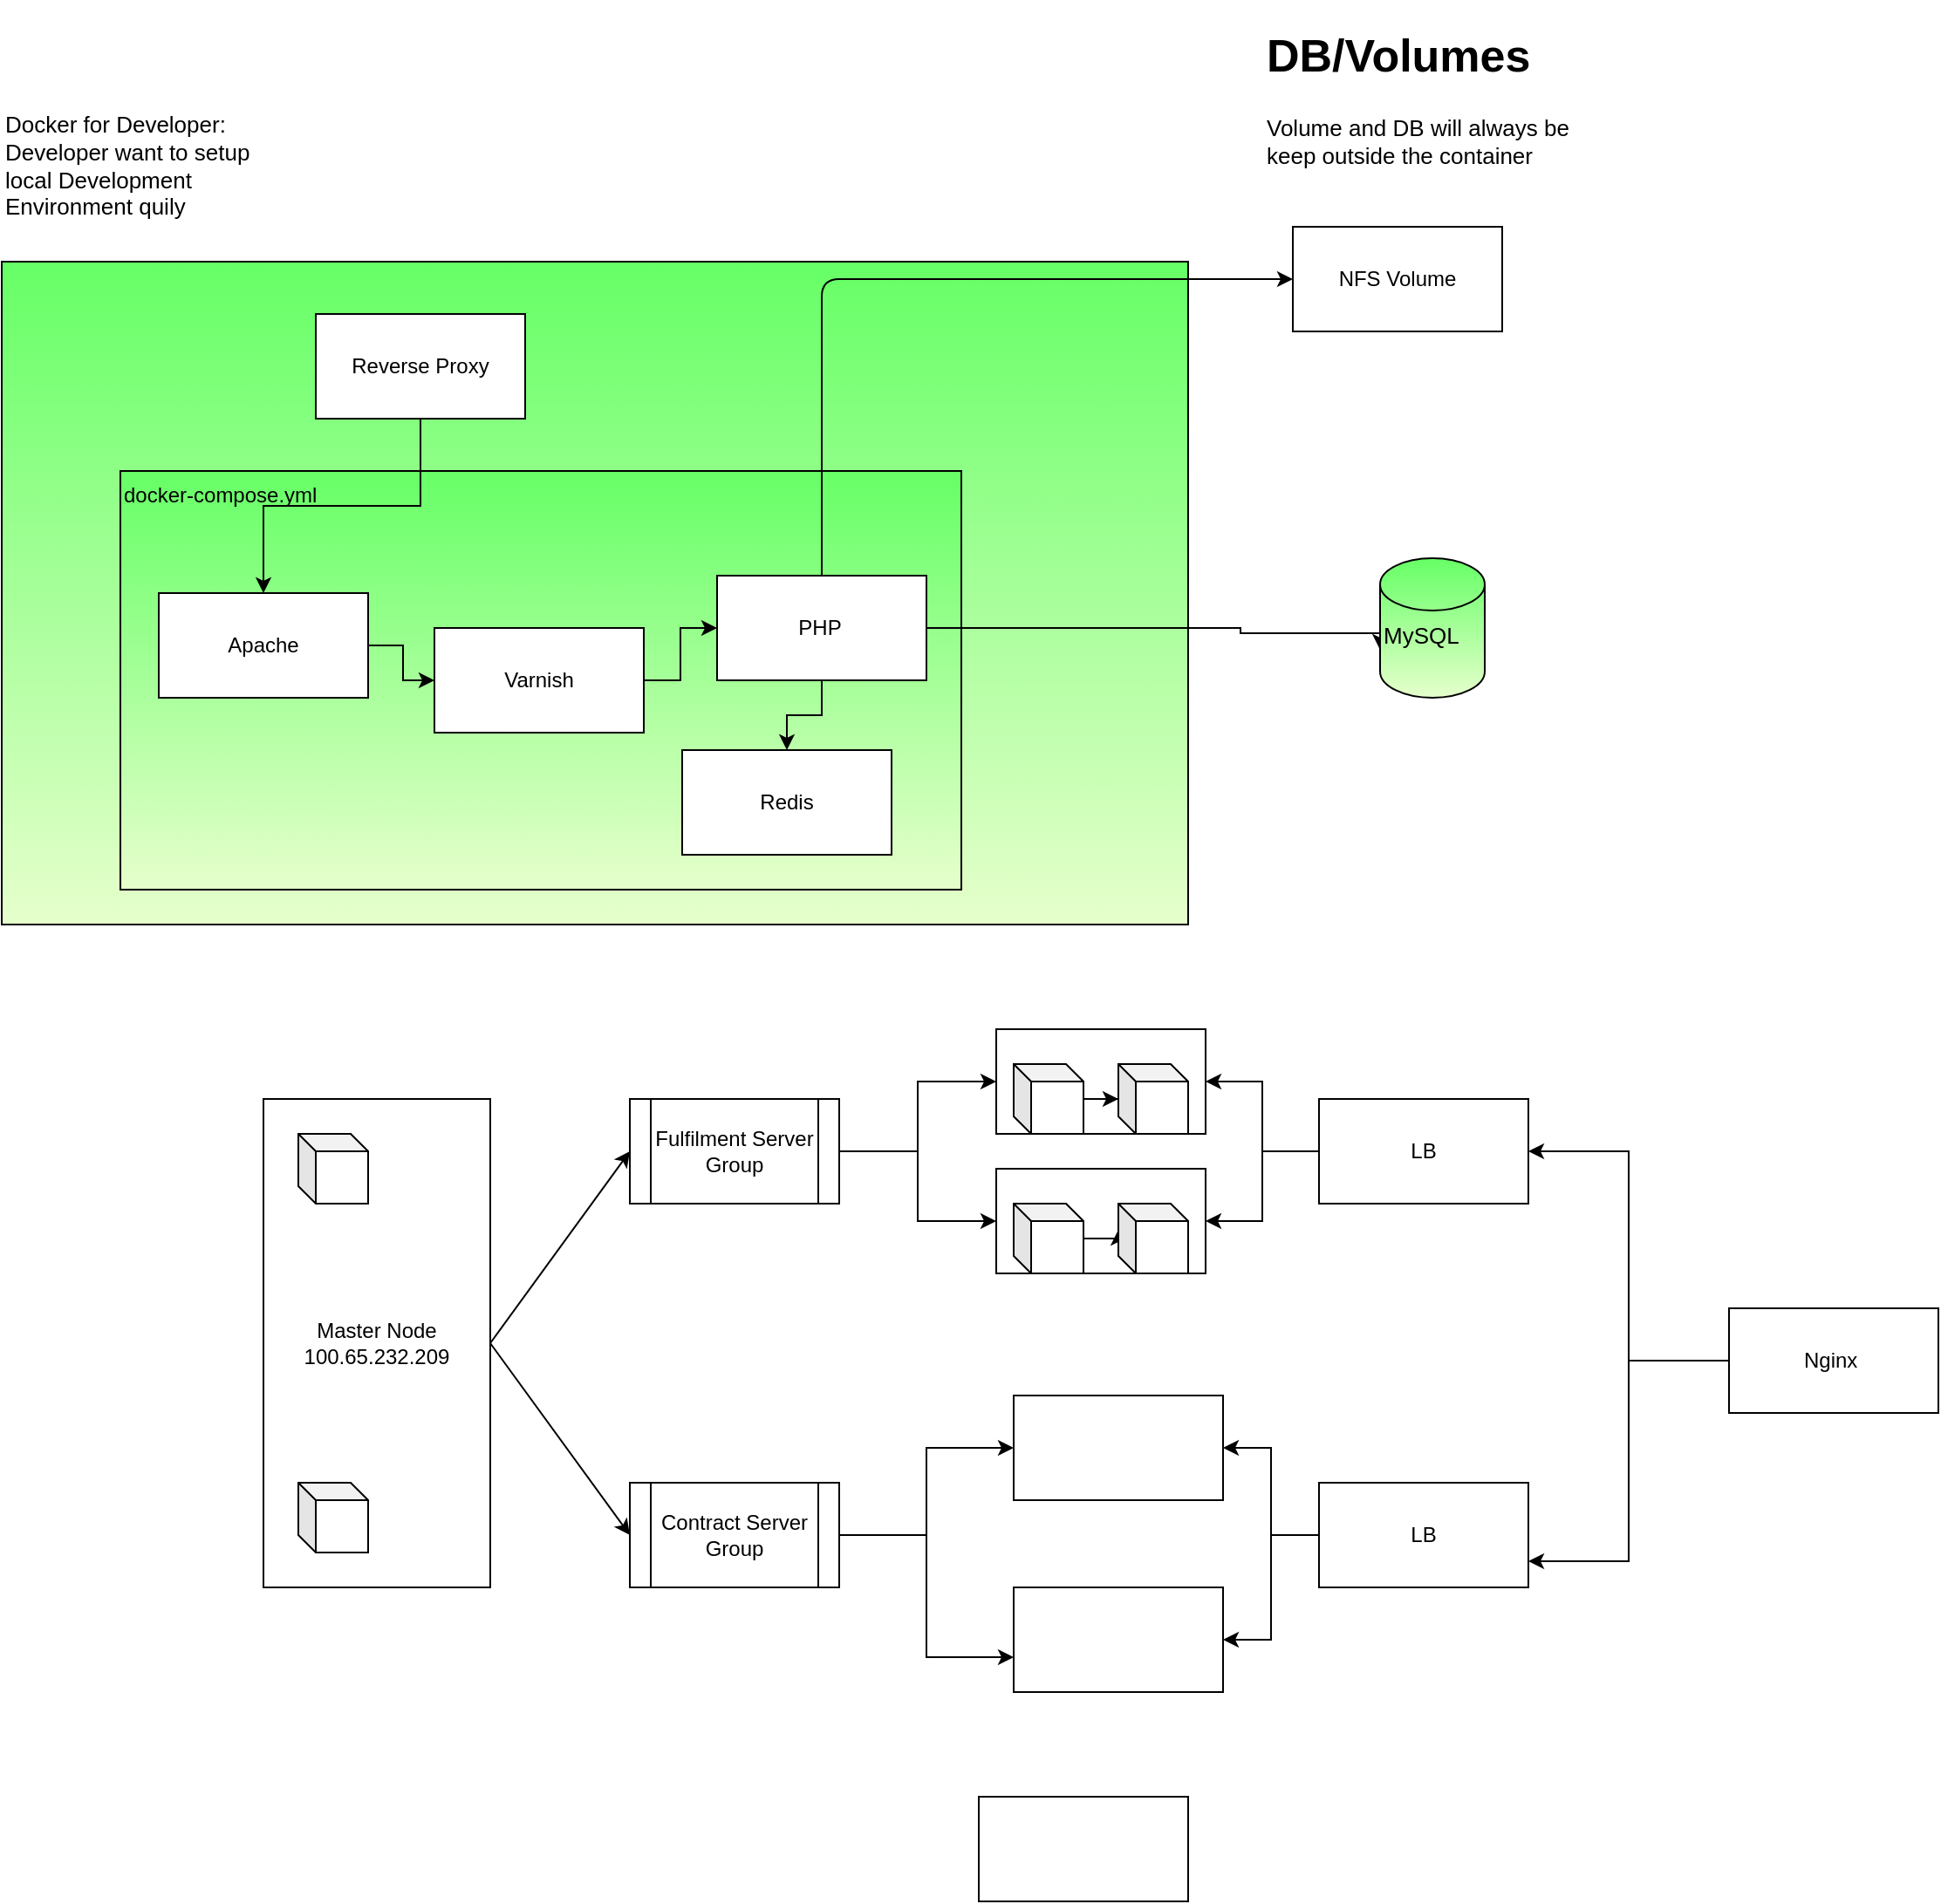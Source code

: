 <mxfile version="15.8.6" type="github"><diagram id="6qR9xU4-GeA75lPMptxo" name="Page-1"><mxGraphModel dx="1718" dy="1494" grid="1" gridSize="10" guides="1" tooltips="1" connect="1" arrows="1" fold="1" page="1" pageScale="1" pageWidth="850" pageHeight="1100" math="0" shadow="0"><root><mxCell id="0"/><mxCell id="1" parent="0"/><mxCell id="FvMZWkguoixhMki-qg48-23" value="" style="rounded=0;whiteSpace=wrap;html=1;fontSize=13;fillColor=#66FF66;gradientColor=#E6FFCC;align=left;verticalAlign=top;" parent="1" vertex="1"><mxGeometry x="-20" y="40" width="680" height="380" as="geometry"/></mxCell><mxCell id="FvMZWkguoixhMki-qg48-7" value="docker-compose.yml" style="rounded=0;whiteSpace=wrap;html=1;gradientColor=#E6FFCC;fillColor=#66FF66;verticalAlign=top;align=left;" parent="1" vertex="1"><mxGeometry x="48" y="160" width="482" height="240" as="geometry"/></mxCell><mxCell id="FvMZWkguoixhMki-qg48-3" value="" style="edgeStyle=orthogonalEdgeStyle;rounded=0;orthogonalLoop=1;jettySize=auto;html=1;" parent="1" source="FvMZWkguoixhMki-qg48-19" target="FvMZWkguoixhMki-qg48-2" edge="1"><mxGeometry relative="1" as="geometry"/></mxCell><mxCell id="FvMZWkguoixhMki-qg48-14" value="" style="edgeStyle=orthogonalEdgeStyle;rounded=0;orthogonalLoop=1;jettySize=auto;html=1;fontSize=13;exitX=0.5;exitY=1;exitDx=0;exitDy=0;" parent="1" source="FvMZWkguoixhMki-qg48-13" target="FvMZWkguoixhMki-qg48-1" edge="1"><mxGeometry relative="1" as="geometry"><Array as="points"/></mxGeometry></mxCell><mxCell id="FvMZWkguoixhMki-qg48-20" value="" style="edgeStyle=orthogonalEdgeStyle;rounded=0;orthogonalLoop=1;jettySize=auto;html=1;fontSize=13;" parent="1" source="FvMZWkguoixhMki-qg48-1" target="FvMZWkguoixhMki-qg48-19" edge="1"><mxGeometry relative="1" as="geometry"/></mxCell><mxCell id="FvMZWkguoixhMki-qg48-1" value="Apache" style="rounded=0;whiteSpace=wrap;html=1;" parent="1" vertex="1"><mxGeometry x="70" y="230" width="120" height="60" as="geometry"/></mxCell><mxCell id="FvMZWkguoixhMki-qg48-5" value="" style="edgeStyle=orthogonalEdgeStyle;rounded=0;orthogonalLoop=1;jettySize=auto;html=1;entryX=0;entryY=0;entryDx=0;entryDy=52.5;entryPerimeter=0;" parent="1" source="FvMZWkguoixhMki-qg48-2" target="FvMZWkguoixhMki-qg48-21" edge="1"><mxGeometry relative="1" as="geometry"><mxPoint x="680" y="260" as="targetPoint"/><Array as="points"><mxPoint x="690" y="250"/><mxPoint x="690" y="253"/></Array></mxGeometry></mxCell><mxCell id="FvMZWkguoixhMki-qg48-18" value="" style="edgeStyle=orthogonalEdgeStyle;rounded=0;orthogonalLoop=1;jettySize=auto;html=1;fontSize=13;" parent="1" source="FvMZWkguoixhMki-qg48-2" target="FvMZWkguoixhMki-qg48-17" edge="1"><mxGeometry relative="1" as="geometry"/></mxCell><mxCell id="FvMZWkguoixhMki-qg48-2" value="PHP&lt;span style=&quot;white-space: pre&quot;&gt;&#9;&lt;/span&gt;" style="rounded=0;whiteSpace=wrap;html=1;" parent="1" vertex="1"><mxGeometry x="390" y="220" width="120" height="60" as="geometry"/></mxCell><mxCell id="FvMZWkguoixhMki-qg48-10" value="Docker for Developer: Developer want to setup local Development Environment quily" style="text;html=1;strokeColor=none;fillColor=none;align=left;verticalAlign=middle;whiteSpace=wrap;rounded=0;fontSize=13;" parent="1" vertex="1"><mxGeometry x="-20" y="-50" width="170" height="70" as="geometry"/></mxCell><mxCell id="FvMZWkguoixhMki-qg48-13" value="Reverse Proxy" style="rounded=0;whiteSpace=wrap;html=1;" parent="1" vertex="1"><mxGeometry x="160" y="70" width="120" height="60" as="geometry"/></mxCell><mxCell id="FvMZWkguoixhMki-qg48-15" value="NFS Volume" style="rounded=0;whiteSpace=wrap;html=1;" parent="1" vertex="1"><mxGeometry x="720" y="20" width="120" height="60" as="geometry"/></mxCell><mxCell id="FvMZWkguoixhMki-qg48-17" value="Redis" style="rounded=0;whiteSpace=wrap;html=1;" parent="1" vertex="1"><mxGeometry x="370" y="320" width="120" height="60" as="geometry"/></mxCell><mxCell id="FvMZWkguoixhMki-qg48-19" value="Varnish" style="rounded=0;whiteSpace=wrap;html=1;" parent="1" vertex="1"><mxGeometry x="228" y="250" width="120" height="60" as="geometry"/></mxCell><mxCell id="FvMZWkguoixhMki-qg48-21" value="MySQL" style="shape=cylinder3;whiteSpace=wrap;html=1;boundedLbl=1;backgroundOutline=1;size=15;fontSize=13;fillColor=#66FF66;gradientColor=#E6FFCC;align=left;verticalAlign=top;" parent="1" vertex="1"><mxGeometry x="770" y="210" width="60" height="80" as="geometry"/></mxCell><mxCell id="FvMZWkguoixhMki-qg48-22" value="" style="endArrow=classic;html=1;fontSize=13;entryX=0;entryY=0.5;entryDx=0;entryDy=0;" parent="1" source="FvMZWkguoixhMki-qg48-2" target="FvMZWkguoixhMki-qg48-15" edge="1"><mxGeometry width="50" height="50" relative="1" as="geometry"><mxPoint x="360" y="220" as="sourcePoint"/><mxPoint x="410" y="170" as="targetPoint"/><Array as="points"><mxPoint x="450" y="50"/></Array></mxGeometry></mxCell><mxCell id="FvMZWkguoixhMki-qg48-24" value="&lt;h1&gt;DB/Volumes&lt;/h1&gt;&lt;p&gt;Volume and DB will always be keep outside the container&lt;/p&gt;" style="text;html=1;strokeColor=none;fillColor=none;spacing=5;spacingTop=-20;whiteSpace=wrap;overflow=hidden;rounded=0;fontSize=13;align=left;verticalAlign=top;" parent="1" vertex="1"><mxGeometry x="700" y="-100" width="190" height="120" as="geometry"/></mxCell><mxCell id="FvMZWkguoixhMki-qg48-29" style="edgeStyle=orthogonalEdgeStyle;rounded=0;orthogonalLoop=1;jettySize=auto;html=1;exitX=0.5;exitY=1;exitDx=0;exitDy=0;fontSize=13;" parent="1" source="FvMZWkguoixhMki-qg48-10" target="FvMZWkguoixhMki-qg48-10" edge="1"><mxGeometry relative="1" as="geometry"/></mxCell><mxCell id="XDvnkH30jVrsIT853tuw-1" value="Master Node&lt;br&gt;100.65.232.209" style="rounded=0;whiteSpace=wrap;html=1;" parent="1" vertex="1"><mxGeometry x="130" y="520" width="130" height="280" as="geometry"/></mxCell><mxCell id="XDvnkH30jVrsIT853tuw-15" value="" style="edgeStyle=orthogonalEdgeStyle;rounded=0;orthogonalLoop=1;jettySize=auto;html=1;" parent="1" source="XDvnkH30jVrsIT853tuw-6" target="XDvnkH30jVrsIT853tuw-14" edge="1"><mxGeometry relative="1" as="geometry"/></mxCell><mxCell id="XDvnkH30jVrsIT853tuw-6" value="Contract Server Group" style="shape=process;whiteSpace=wrap;html=1;backgroundOutline=1;" parent="1" vertex="1"><mxGeometry x="340" y="740" width="120" height="60" as="geometry"/></mxCell><mxCell id="XDvnkH30jVrsIT853tuw-11" value="" style="edgeStyle=orthogonalEdgeStyle;rounded=0;orthogonalLoop=1;jettySize=auto;html=1;" parent="1" source="XDvnkH30jVrsIT853tuw-7" target="XDvnkH30jVrsIT853tuw-10" edge="1"><mxGeometry relative="1" as="geometry"/></mxCell><mxCell id="XDvnkH30jVrsIT853tuw-7" value="Fulfilment Server Group" style="shape=process;whiteSpace=wrap;html=1;backgroundOutline=1;" parent="1" vertex="1"><mxGeometry x="340" y="520" width="120" height="60" as="geometry"/></mxCell><mxCell id="XDvnkH30jVrsIT853tuw-23" value="" style="edgeStyle=orthogonalEdgeStyle;rounded=0;orthogonalLoop=1;jettySize=auto;html=1;" parent="1" edge="1"><mxGeometry relative="1" as="geometry"><mxPoint x="460" y="810" as="sourcePoint"/><Array as="points"><mxPoint x="600" y="810"/></Array></mxGeometry></mxCell><mxCell id="XDvnkH30jVrsIT853tuw-35" value="" style="edgeStyle=orthogonalEdgeStyle;rounded=0;orthogonalLoop=1;jettySize=auto;html=1;" parent="1" source="XDvnkH30jVrsIT853tuw-7" target="XDvnkH30jVrsIT853tuw-34" edge="1"><mxGeometry relative="1" as="geometry"/></mxCell><mxCell id="XDvnkH30jVrsIT853tuw-10" value="" style="whiteSpace=wrap;html=1;" parent="1" vertex="1"><mxGeometry x="550" y="480" width="120" height="60" as="geometry"/></mxCell><mxCell id="XDvnkH30jVrsIT853tuw-38" value="" style="edgeStyle=orthogonalEdgeStyle;rounded=0;orthogonalLoop=1;jettySize=auto;html=1;exitX=1;exitY=0.5;exitDx=0;exitDy=0;" parent="1" source="XDvnkH30jVrsIT853tuw-6" target="XDvnkH30jVrsIT853tuw-37" edge="1"><mxGeometry relative="1" as="geometry"><Array as="points"><mxPoint x="510" y="770"/><mxPoint x="510" y="840"/></Array></mxGeometry></mxCell><mxCell id="XDvnkH30jVrsIT853tuw-14" value="" style="whiteSpace=wrap;html=1;" parent="1" vertex="1"><mxGeometry x="560" y="690" width="120" height="60" as="geometry"/></mxCell><mxCell id="XDvnkH30jVrsIT853tuw-24" value="" style="whiteSpace=wrap;html=1;" parent="1" vertex="1"><mxGeometry x="540" y="920" width="120" height="60" as="geometry"/></mxCell><mxCell id="XDvnkH30jVrsIT853tuw-26" value="" style="endArrow=classic;html=1;rounded=0;entryX=0;entryY=0.5;entryDx=0;entryDy=0;exitX=1;exitY=0.5;exitDx=0;exitDy=0;" parent="1" source="XDvnkH30jVrsIT853tuw-1" target="XDvnkH30jVrsIT853tuw-6" edge="1"><mxGeometry width="50" height="50" relative="1" as="geometry"><mxPoint x="260" y="680" as="sourcePoint"/><mxPoint x="310" y="630" as="targetPoint"/></mxGeometry></mxCell><mxCell id="XDvnkH30jVrsIT853tuw-27" value="" style="endArrow=classic;html=1;rounded=0;exitX=1;exitY=0.5;exitDx=0;exitDy=0;entryX=0;entryY=0.5;entryDx=0;entryDy=0;" parent="1" source="XDvnkH30jVrsIT853tuw-1" target="XDvnkH30jVrsIT853tuw-7" edge="1"><mxGeometry width="50" height="50" relative="1" as="geometry"><mxPoint x="520" y="650" as="sourcePoint"/><mxPoint x="570" y="600" as="targetPoint"/></mxGeometry></mxCell><mxCell id="XDvnkH30jVrsIT853tuw-41" style="edgeStyle=orthogonalEdgeStyle;rounded=0;orthogonalLoop=1;jettySize=auto;html=1;entryX=1;entryY=0.75;entryDx=0;entryDy=0;" parent="1" source="XDvnkH30jVrsIT853tuw-30" target="XDvnkH30jVrsIT853tuw-39" edge="1"><mxGeometry relative="1" as="geometry"/></mxCell><mxCell id="XDvnkH30jVrsIT853tuw-42" style="edgeStyle=orthogonalEdgeStyle;rounded=0;orthogonalLoop=1;jettySize=auto;html=1;entryX=1;entryY=0.5;entryDx=0;entryDy=0;" parent="1" source="XDvnkH30jVrsIT853tuw-30" target="XDvnkH30jVrsIT853tuw-31" edge="1"><mxGeometry relative="1" as="geometry"/></mxCell><mxCell id="XDvnkH30jVrsIT853tuw-30" value="Nginx&amp;nbsp;" style="rounded=0;whiteSpace=wrap;html=1;" parent="1" vertex="1"><mxGeometry x="970" y="640" width="120" height="60" as="geometry"/></mxCell><mxCell id="XDvnkH30jVrsIT853tuw-43" style="edgeStyle=orthogonalEdgeStyle;rounded=0;orthogonalLoop=1;jettySize=auto;html=1;entryX=1;entryY=0.5;entryDx=0;entryDy=0;" parent="1" source="XDvnkH30jVrsIT853tuw-31" target="XDvnkH30jVrsIT853tuw-10" edge="1"><mxGeometry relative="1" as="geometry"/></mxCell><mxCell id="XDvnkH30jVrsIT853tuw-44" style="edgeStyle=orthogonalEdgeStyle;rounded=0;orthogonalLoop=1;jettySize=auto;html=1;entryX=1;entryY=0.5;entryDx=0;entryDy=0;" parent="1" source="XDvnkH30jVrsIT853tuw-31" target="XDvnkH30jVrsIT853tuw-34" edge="1"><mxGeometry relative="1" as="geometry"/></mxCell><mxCell id="XDvnkH30jVrsIT853tuw-31" value="LB" style="rounded=0;whiteSpace=wrap;html=1;" parent="1" vertex="1"><mxGeometry x="735" y="520" width="120" height="60" as="geometry"/></mxCell><mxCell id="XDvnkH30jVrsIT853tuw-34" value="" style="whiteSpace=wrap;html=1;" parent="1" vertex="1"><mxGeometry x="550" y="560" width="120" height="60" as="geometry"/></mxCell><mxCell id="XDvnkH30jVrsIT853tuw-37" value="" style="whiteSpace=wrap;html=1;" parent="1" vertex="1"><mxGeometry x="560" y="800" width="120" height="60" as="geometry"/></mxCell><mxCell id="XDvnkH30jVrsIT853tuw-45" style="edgeStyle=orthogonalEdgeStyle;rounded=0;orthogonalLoop=1;jettySize=auto;html=1;entryX=1;entryY=0.5;entryDx=0;entryDy=0;" parent="1" source="XDvnkH30jVrsIT853tuw-39" target="XDvnkH30jVrsIT853tuw-14" edge="1"><mxGeometry relative="1" as="geometry"/></mxCell><mxCell id="XDvnkH30jVrsIT853tuw-46" style="edgeStyle=orthogonalEdgeStyle;rounded=0;orthogonalLoop=1;jettySize=auto;html=1;entryX=1;entryY=0.5;entryDx=0;entryDy=0;" parent="1" source="XDvnkH30jVrsIT853tuw-39" target="XDvnkH30jVrsIT853tuw-37" edge="1"><mxGeometry relative="1" as="geometry"/></mxCell><mxCell id="XDvnkH30jVrsIT853tuw-39" value="LB" style="rounded=0;whiteSpace=wrap;html=1;" parent="1" vertex="1"><mxGeometry x="735" y="740" width="120" height="60" as="geometry"/></mxCell><mxCell id="XDvnkH30jVrsIT853tuw-49" value="" style="edgeStyle=orthogonalEdgeStyle;rounded=0;orthogonalLoop=1;jettySize=auto;html=1;" parent="1" source="XDvnkH30jVrsIT853tuw-47" target="XDvnkH30jVrsIT853tuw-48" edge="1"><mxGeometry relative="1" as="geometry"/></mxCell><mxCell id="XDvnkH30jVrsIT853tuw-47" value="" style="shape=cube;whiteSpace=wrap;html=1;boundedLbl=1;backgroundOutline=1;darkOpacity=0.05;darkOpacity2=0.1;size=10;" parent="1" vertex="1"><mxGeometry x="560" y="500" width="40" height="40" as="geometry"/></mxCell><mxCell id="XDvnkH30jVrsIT853tuw-48" value="" style="shape=cube;whiteSpace=wrap;html=1;boundedLbl=1;backgroundOutline=1;darkOpacity=0.05;darkOpacity2=0.1;size=10;" parent="1" vertex="1"><mxGeometry x="620" y="500" width="40" height="40" as="geometry"/></mxCell><mxCell id="XDvnkH30jVrsIT853tuw-54" style="edgeStyle=orthogonalEdgeStyle;rounded=0;orthogonalLoop=1;jettySize=auto;html=1;entryX=0;entryY=0;entryDx=0;entryDy=15;entryPerimeter=0;" parent="1" source="XDvnkH30jVrsIT853tuw-50" target="XDvnkH30jVrsIT853tuw-51" edge="1"><mxGeometry relative="1" as="geometry"/></mxCell><mxCell id="XDvnkH30jVrsIT853tuw-50" value="" style="shape=cube;whiteSpace=wrap;html=1;boundedLbl=1;backgroundOutline=1;darkOpacity=0.05;darkOpacity2=0.1;size=10;" parent="1" vertex="1"><mxGeometry x="560" y="580" width="40" height="40" as="geometry"/></mxCell><mxCell id="XDvnkH30jVrsIT853tuw-51" value="" style="shape=cube;whiteSpace=wrap;html=1;boundedLbl=1;backgroundOutline=1;darkOpacity=0.05;darkOpacity2=0.1;size=10;" parent="1" vertex="1"><mxGeometry x="620" y="580" width="40" height="40" as="geometry"/></mxCell><mxCell id="XDvnkH30jVrsIT853tuw-52" value="" style="shape=cube;whiteSpace=wrap;html=1;boundedLbl=1;backgroundOutline=1;darkOpacity=0.05;darkOpacity2=0.1;size=10;" parent="1" vertex="1"><mxGeometry x="150" y="540" width="40" height="40" as="geometry"/></mxCell><mxCell id="XDvnkH30jVrsIT853tuw-53" value="" style="shape=cube;whiteSpace=wrap;html=1;boundedLbl=1;backgroundOutline=1;darkOpacity=0.05;darkOpacity2=0.1;size=10;" parent="1" vertex="1"><mxGeometry x="150" y="740" width="40" height="40" as="geometry"/></mxCell></root></mxGraphModel></diagram></mxfile>